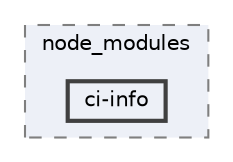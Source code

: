 digraph "pkiclassroomrescheduler/src/main/frontend/node_modules/ci-info"
{
 // LATEX_PDF_SIZE
  bgcolor="transparent";
  edge [fontname=Helvetica,fontsize=10,labelfontname=Helvetica,labelfontsize=10];
  node [fontname=Helvetica,fontsize=10,shape=box,height=0.2,width=0.4];
  compound=true
  subgraph clusterdir_72953eda66ccb3a2722c28e1c3e6c23b {
    graph [ bgcolor="#edf0f7", pencolor="grey50", label="node_modules", fontname=Helvetica,fontsize=10 style="filled,dashed", URL="dir_72953eda66ccb3a2722c28e1c3e6c23b.html",tooltip=""]
  dir_7ab9ae99e25917d3b9c7d6bc69e4e3c4 [label="ci-info", fillcolor="#edf0f7", color="grey25", style="filled,bold", URL="dir_7ab9ae99e25917d3b9c7d6bc69e4e3c4.html",tooltip=""];
  }
}

